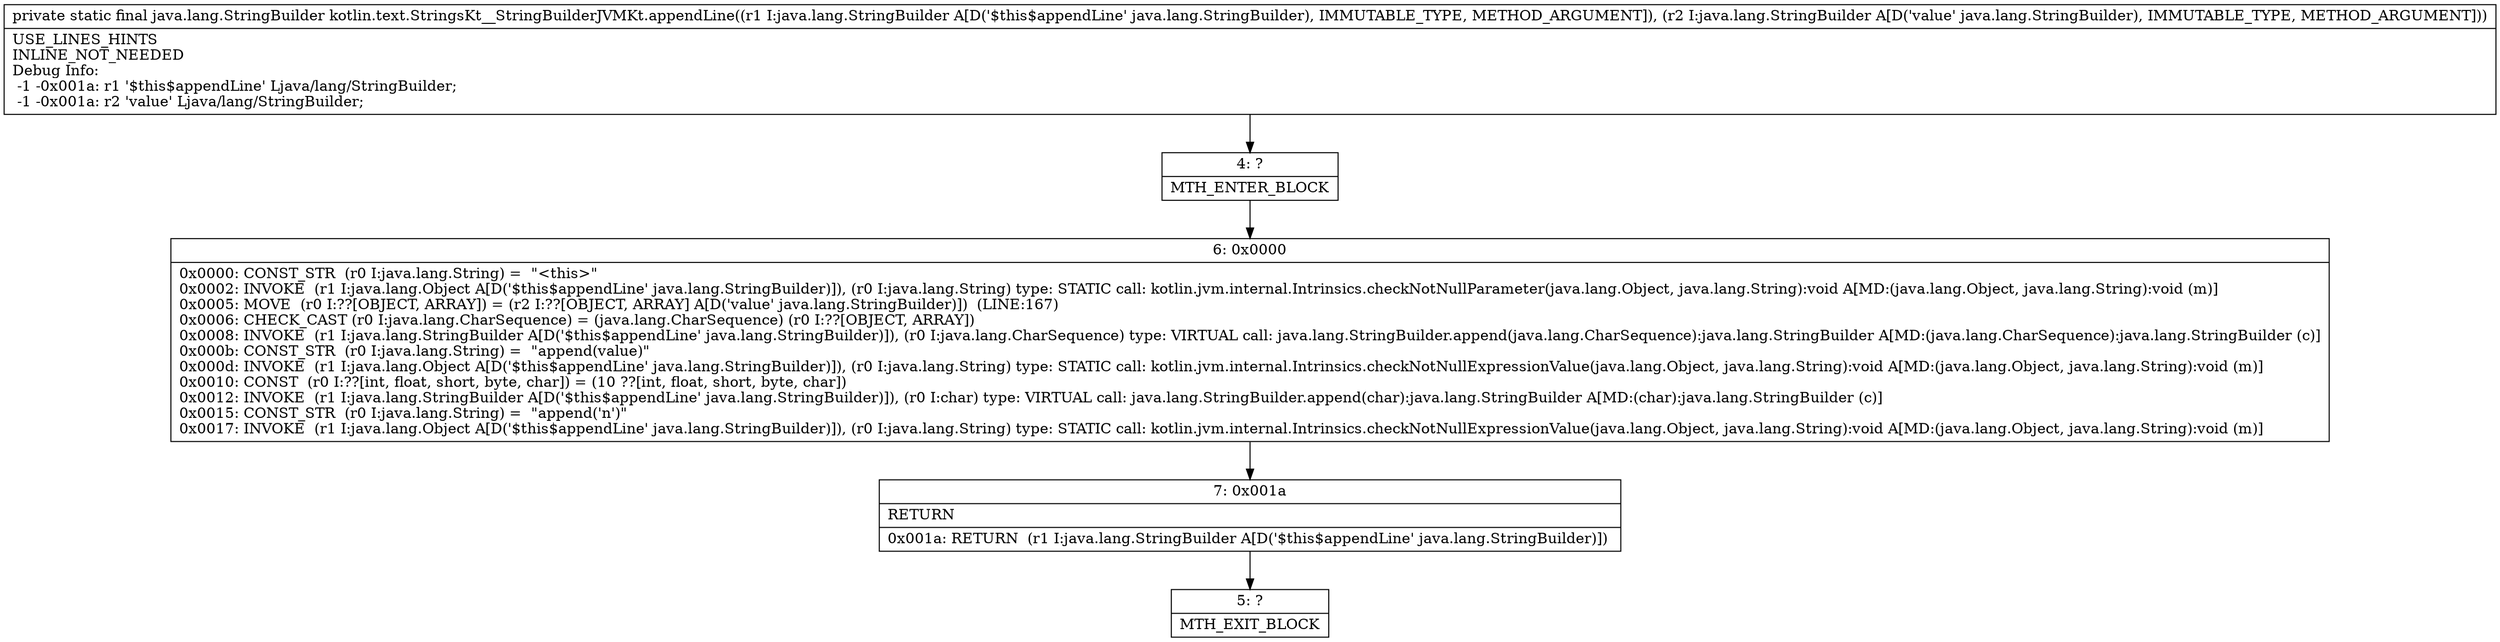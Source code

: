 digraph "CFG forkotlin.text.StringsKt__StringBuilderJVMKt.appendLine(Ljava\/lang\/StringBuilder;Ljava\/lang\/StringBuilder;)Ljava\/lang\/StringBuilder;" {
Node_4 [shape=record,label="{4\:\ ?|MTH_ENTER_BLOCK\l}"];
Node_6 [shape=record,label="{6\:\ 0x0000|0x0000: CONST_STR  (r0 I:java.lang.String) =  \"\<this\>\" \l0x0002: INVOKE  (r1 I:java.lang.Object A[D('$this$appendLine' java.lang.StringBuilder)]), (r0 I:java.lang.String) type: STATIC call: kotlin.jvm.internal.Intrinsics.checkNotNullParameter(java.lang.Object, java.lang.String):void A[MD:(java.lang.Object, java.lang.String):void (m)]\l0x0005: MOVE  (r0 I:??[OBJECT, ARRAY]) = (r2 I:??[OBJECT, ARRAY] A[D('value' java.lang.StringBuilder)])  (LINE:167)\l0x0006: CHECK_CAST (r0 I:java.lang.CharSequence) = (java.lang.CharSequence) (r0 I:??[OBJECT, ARRAY]) \l0x0008: INVOKE  (r1 I:java.lang.StringBuilder A[D('$this$appendLine' java.lang.StringBuilder)]), (r0 I:java.lang.CharSequence) type: VIRTUAL call: java.lang.StringBuilder.append(java.lang.CharSequence):java.lang.StringBuilder A[MD:(java.lang.CharSequence):java.lang.StringBuilder (c)]\l0x000b: CONST_STR  (r0 I:java.lang.String) =  \"append(value)\" \l0x000d: INVOKE  (r1 I:java.lang.Object A[D('$this$appendLine' java.lang.StringBuilder)]), (r0 I:java.lang.String) type: STATIC call: kotlin.jvm.internal.Intrinsics.checkNotNullExpressionValue(java.lang.Object, java.lang.String):void A[MD:(java.lang.Object, java.lang.String):void (m)]\l0x0010: CONST  (r0 I:??[int, float, short, byte, char]) = (10 ??[int, float, short, byte, char]) \l0x0012: INVOKE  (r1 I:java.lang.StringBuilder A[D('$this$appendLine' java.lang.StringBuilder)]), (r0 I:char) type: VIRTUAL call: java.lang.StringBuilder.append(char):java.lang.StringBuilder A[MD:(char):java.lang.StringBuilder (c)]\l0x0015: CONST_STR  (r0 I:java.lang.String) =  \"append('n')\" \l0x0017: INVOKE  (r1 I:java.lang.Object A[D('$this$appendLine' java.lang.StringBuilder)]), (r0 I:java.lang.String) type: STATIC call: kotlin.jvm.internal.Intrinsics.checkNotNullExpressionValue(java.lang.Object, java.lang.String):void A[MD:(java.lang.Object, java.lang.String):void (m)]\l}"];
Node_7 [shape=record,label="{7\:\ 0x001a|RETURN\l|0x001a: RETURN  (r1 I:java.lang.StringBuilder A[D('$this$appendLine' java.lang.StringBuilder)]) \l}"];
Node_5 [shape=record,label="{5\:\ ?|MTH_EXIT_BLOCK\l}"];
MethodNode[shape=record,label="{private static final java.lang.StringBuilder kotlin.text.StringsKt__StringBuilderJVMKt.appendLine((r1 I:java.lang.StringBuilder A[D('$this$appendLine' java.lang.StringBuilder), IMMUTABLE_TYPE, METHOD_ARGUMENT]), (r2 I:java.lang.StringBuilder A[D('value' java.lang.StringBuilder), IMMUTABLE_TYPE, METHOD_ARGUMENT]))  | USE_LINES_HINTS\lINLINE_NOT_NEEDED\lDebug Info:\l  \-1 \-0x001a: r1 '$this$appendLine' Ljava\/lang\/StringBuilder;\l  \-1 \-0x001a: r2 'value' Ljava\/lang\/StringBuilder;\l}"];
MethodNode -> Node_4;Node_4 -> Node_6;
Node_6 -> Node_7;
Node_7 -> Node_5;
}

